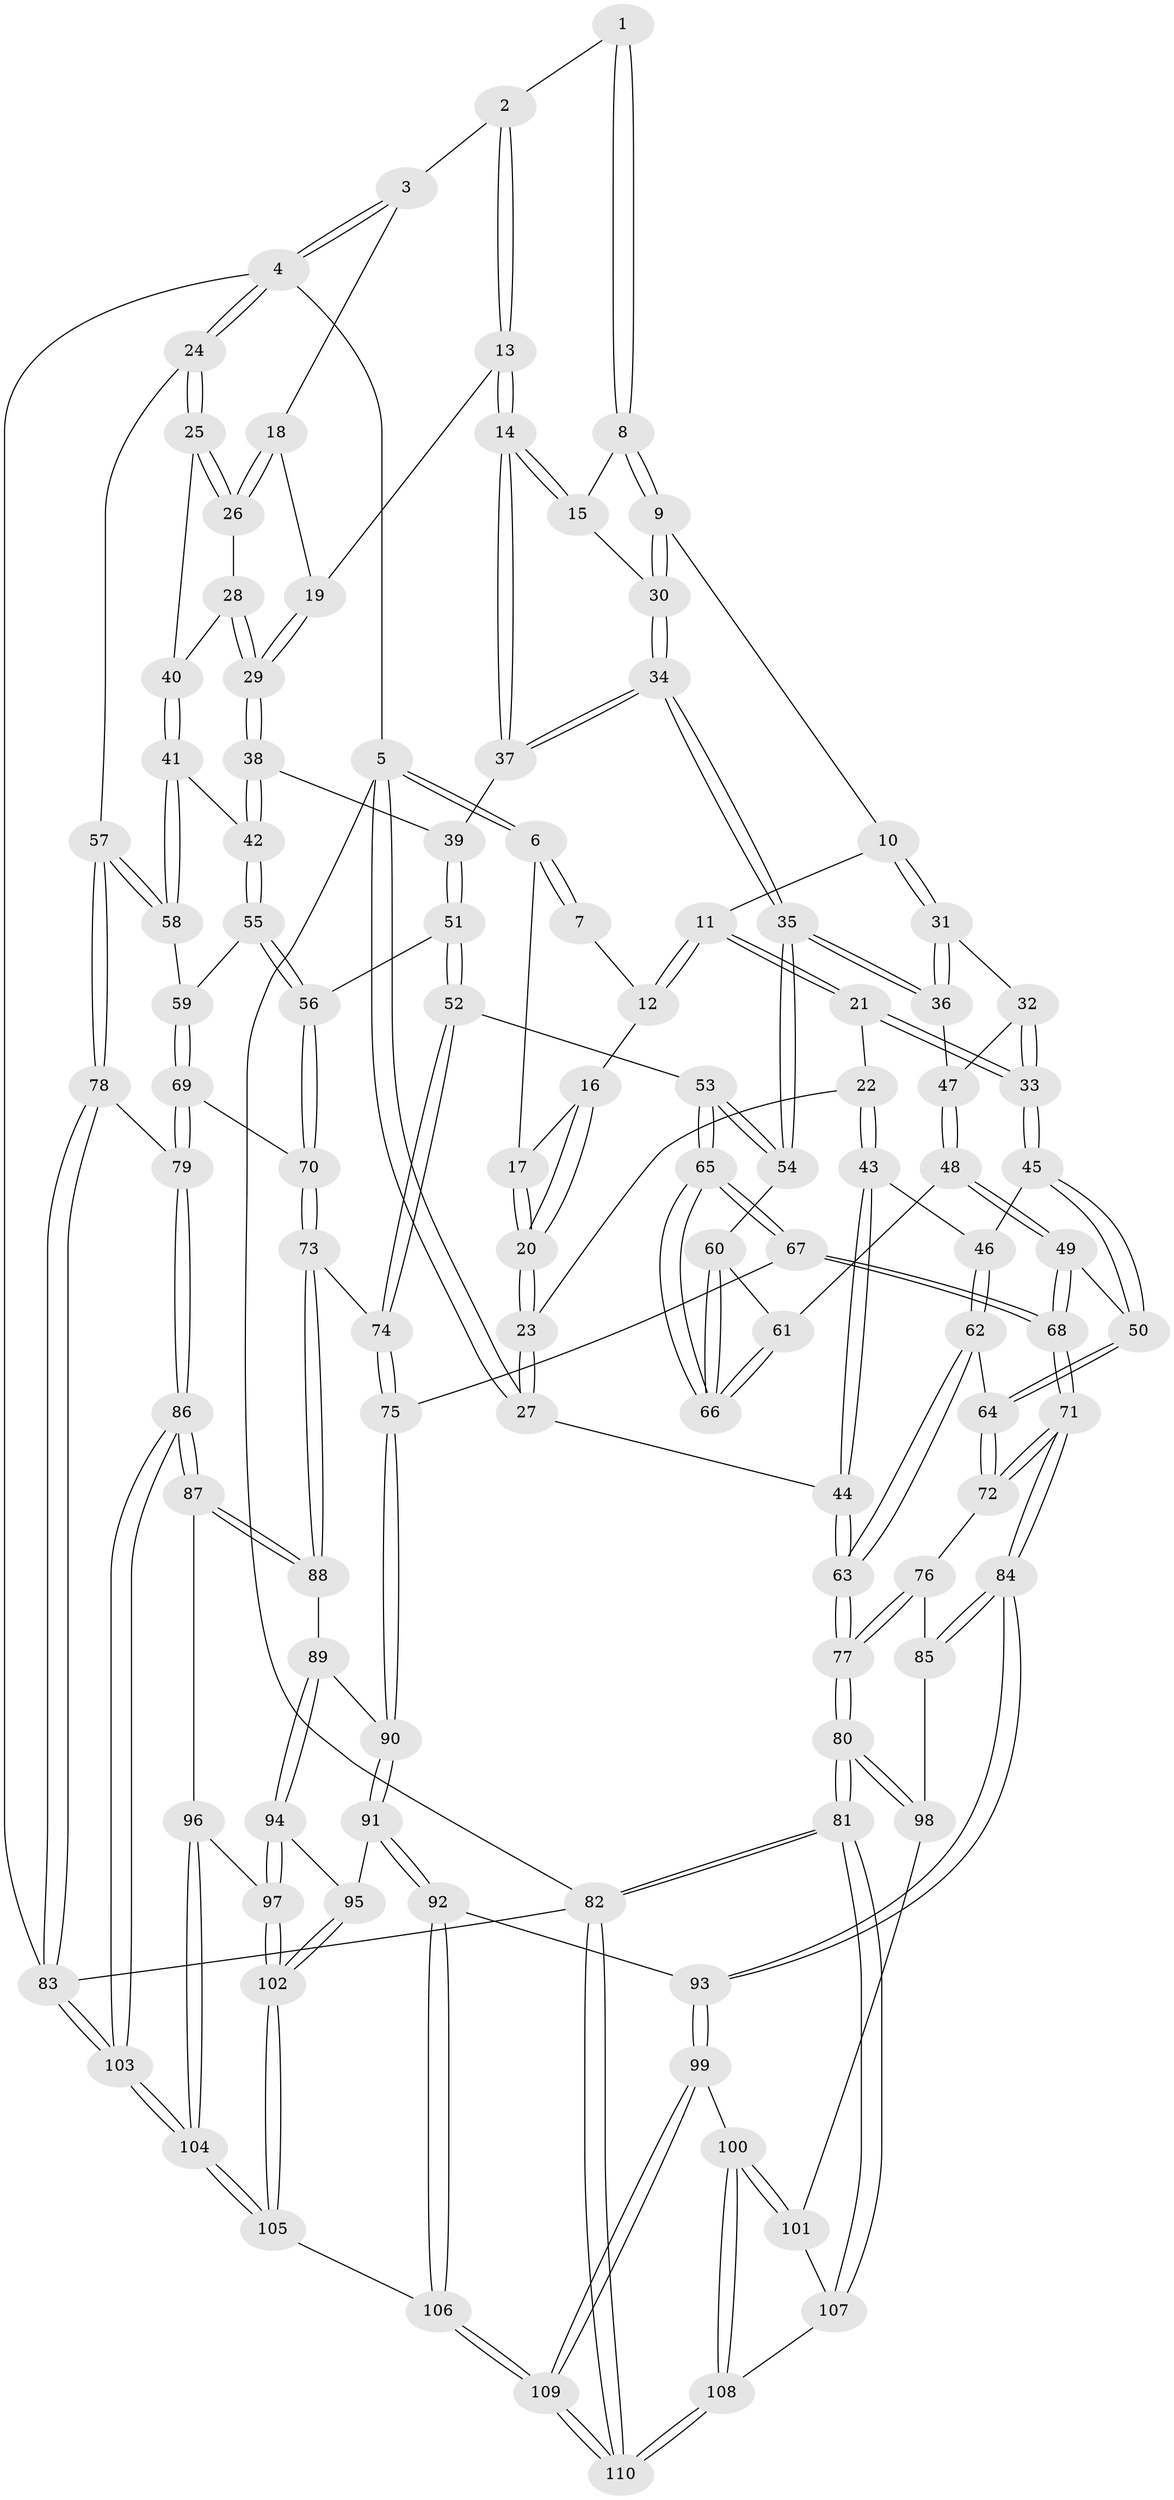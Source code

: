 // coarse degree distribution, {3: 0.6666666666666666, 4: 0.2948717948717949, 2: 0.038461538461538464}
// Generated by graph-tools (version 1.1) at 2025/38/03/04/25 23:38:25]
// undirected, 110 vertices, 272 edges
graph export_dot {
  node [color=gray90,style=filled];
  1 [pos="+0.5225864257936014+0"];
  2 [pos="+0.6928789086202525+0"];
  3 [pos="+1+0"];
  4 [pos="+1+0"];
  5 [pos="+0+0"];
  6 [pos="+0+0"];
  7 [pos="+0.16574813585705198+0"];
  8 [pos="+0.4602740698828396+0.09713741395763102"];
  9 [pos="+0.42294310417101694+0.12373358788848747"];
  10 [pos="+0.41947317209999047+0.12555949363052116"];
  11 [pos="+0.3057033043978322+0.07955761849657868"];
  12 [pos="+0.2314761936706842+0"];
  13 [pos="+0.6861332024314446+0.16176030891604928"];
  14 [pos="+0.670264455955477+0.1902159369633522"];
  15 [pos="+0.5329761794984567+0.13168399460119806"];
  16 [pos="+0.16453487977902964+0.09825357431846488"];
  17 [pos="+0+0"];
  18 [pos="+0.8965267080445336+0.05583268222919749"];
  19 [pos="+0.8650639633456936+0.09404244122255735"];
  20 [pos="+0.13774462891618067+0.14859158566145572"];
  21 [pos="+0.1860133019979783+0.20798484157444866"];
  22 [pos="+0.14296201450176796+0.1989447167263611"];
  23 [pos="+0.13354077540174247+0.18876041008504507"];
  24 [pos="+1+0.26663873778406577"];
  25 [pos="+1+0.23494630975965097"];
  26 [pos="+0.9634484554712641+0.1545317411650058"];
  27 [pos="+0+0.13966899069450944"];
  28 [pos="+0.8834921492806429+0.2363980906659411"];
  29 [pos="+0.8781187506927761+0.23635537824059916"];
  30 [pos="+0.5108794995233483+0.2646852240036271"];
  31 [pos="+0.4035310569721657+0.1615037118760473"];
  32 [pos="+0.3495270271687103+0.2392746390974209"];
  33 [pos="+0.2724919192522022+0.26942051003391165"];
  34 [pos="+0.5568422131576088+0.3639796739469132"];
  35 [pos="+0.554103643364737+0.36875772834351145"];
  36 [pos="+0.5037877159968523+0.33718252577775915"];
  37 [pos="+0.6751506010374703+0.21856391109527382"];
  38 [pos="+0.8371870079616581+0.2674928209301087"];
  39 [pos="+0.7106681892239467+0.24304921297600518"];
  40 [pos="+0.9369142904076267+0.2515416313711502"];
  41 [pos="+0.9395979260403959+0.35161429501860486"];
  42 [pos="+0.8648336672107277+0.3484200125860836"];
  43 [pos="+0.09401713309446776+0.3432196385987136"];
  44 [pos="+0+0.39090642633528283"];
  45 [pos="+0.25734737075692277+0.3932978016296472"];
  46 [pos="+0.10866859745016505+0.3574516662202322"];
  47 [pos="+0.39542954767682614+0.30272630387620925"];
  48 [pos="+0.3614215295029562+0.43717694916137123"];
  49 [pos="+0.3300971088567817+0.4448992521411579"];
  50 [pos="+0.27051474205955106+0.4233262342889594"];
  51 [pos="+0.7686777348075063+0.4480313055368527"];
  52 [pos="+0.6354117184726381+0.4728835198121893"];
  53 [pos="+0.5999838342380979+0.4391058166220597"];
  54 [pos="+0.5533555820983401+0.37935970982082023"];
  55 [pos="+0.8192824924284954+0.4478620183324446"];
  56 [pos="+0.795873719804265+0.45737632391152594"];
  57 [pos="+1+0.43660392739708515"];
  58 [pos="+1+0.43031420010328775"];
  59 [pos="+0.8947555345145741+0.4698064060505312"];
  60 [pos="+0.5351804447752669+0.39041694287830453"];
  61 [pos="+0.36772100997699864+0.4377468268471579"];
  62 [pos="+0.11142189133524269+0.4675260285145739"];
  63 [pos="+0+0.5649236921426075"];
  64 [pos="+0.1925476167585732+0.5088110967024169"];
  65 [pos="+0.46694308666251366+0.5913948234754228"];
  66 [pos="+0.46040799689697487+0.5461377591091529"];
  67 [pos="+0.4648325274441029+0.6436672562678787"];
  68 [pos="+0.35613289761331635+0.6932111514805748"];
  69 [pos="+0.9231177394245148+0.6424543679365508"];
  70 [pos="+0.8027559337703731+0.6358121834052417"];
  71 [pos="+0.3397359286018777+0.7099424346737707"];
  72 [pos="+0.18588253701765653+0.5759153482322665"];
  73 [pos="+0.7816079845486603+0.6508178326749233"];
  74 [pos="+0.6335066950643582+0.5068463077602228"];
  75 [pos="+0.565225730188938+0.6564414374940336"];
  76 [pos="+0.08331327842331099+0.6200614631895107"];
  77 [pos="+0+0.6158826596988597"];
  78 [pos="+1+0.6399540131705386"];
  79 [pos="+0.997440643301143+0.6689827662246611"];
  80 [pos="+0+0.7965401274452741"];
  81 [pos="+0+0.8689412343222006"];
  82 [pos="+0+1"];
  83 [pos="+1+1"];
  84 [pos="+0.32185264291507526+0.7748870261910576"];
  85 [pos="+0.19358384534276465+0.7894885380331496"];
  86 [pos="+0.873653246438063+0.8466409644521056"];
  87 [pos="+0.760762149371517+0.805994129669167"];
  88 [pos="+0.7229433329579128+0.7283818931736111"];
  89 [pos="+0.6331053718768823+0.7178133722105734"];
  90 [pos="+0.623358255301202+0.7130781936878257"];
  91 [pos="+0.469762208467792+0.8598026350653803"];
  92 [pos="+0.42171158715761814+0.875338579433875"];
  93 [pos="+0.33994160039620935+0.8151393626674144"];
  94 [pos="+0.6013446107944035+0.8487523627607513"];
  95 [pos="+0.5833464321420391+0.8707580438335502"];
  96 [pos="+0.7345890620109311+0.8570116075371219"];
  97 [pos="+0.684104327055749+0.8798215172807045"];
  98 [pos="+0.19039588468742052+0.7910335331563518"];
  99 [pos="+0.24878607233763944+0.9868281599072165"];
  100 [pos="+0.15067515824591776+0.9361673739334353"];
  101 [pos="+0.13398299885233608+0.9157716191016743"];
  102 [pos="+0.6157768445248849+0.9503555684917375"];
  103 [pos="+1+1"];
  104 [pos="+0.7698565232475792+1"];
  105 [pos="+0.5775584575262149+1"];
  106 [pos="+0.5401275331395351+1"];
  107 [pos="+0.08492766889076449+0.9235099076883845"];
  108 [pos="+0.11600404211125712+1"];
  109 [pos="+0.24054157498956832+1"];
  110 [pos="+0.09328108170939652+1"];
  1 -- 2;
  1 -- 8;
  1 -- 8;
  2 -- 3;
  2 -- 13;
  2 -- 13;
  3 -- 4;
  3 -- 4;
  3 -- 18;
  4 -- 5;
  4 -- 24;
  4 -- 24;
  4 -- 83;
  5 -- 6;
  5 -- 6;
  5 -- 27;
  5 -- 27;
  5 -- 82;
  6 -- 7;
  6 -- 7;
  6 -- 17;
  7 -- 12;
  8 -- 9;
  8 -- 9;
  8 -- 15;
  9 -- 10;
  9 -- 30;
  9 -- 30;
  10 -- 11;
  10 -- 31;
  10 -- 31;
  11 -- 12;
  11 -- 12;
  11 -- 21;
  11 -- 21;
  12 -- 16;
  13 -- 14;
  13 -- 14;
  13 -- 19;
  14 -- 15;
  14 -- 15;
  14 -- 37;
  14 -- 37;
  15 -- 30;
  16 -- 17;
  16 -- 20;
  16 -- 20;
  17 -- 20;
  17 -- 20;
  18 -- 19;
  18 -- 26;
  18 -- 26;
  19 -- 29;
  19 -- 29;
  20 -- 23;
  20 -- 23;
  21 -- 22;
  21 -- 33;
  21 -- 33;
  22 -- 23;
  22 -- 43;
  22 -- 43;
  23 -- 27;
  23 -- 27;
  24 -- 25;
  24 -- 25;
  24 -- 57;
  25 -- 26;
  25 -- 26;
  25 -- 40;
  26 -- 28;
  27 -- 44;
  28 -- 29;
  28 -- 29;
  28 -- 40;
  29 -- 38;
  29 -- 38;
  30 -- 34;
  30 -- 34;
  31 -- 32;
  31 -- 36;
  31 -- 36;
  32 -- 33;
  32 -- 33;
  32 -- 47;
  33 -- 45;
  33 -- 45;
  34 -- 35;
  34 -- 35;
  34 -- 37;
  34 -- 37;
  35 -- 36;
  35 -- 36;
  35 -- 54;
  35 -- 54;
  36 -- 47;
  37 -- 39;
  38 -- 39;
  38 -- 42;
  38 -- 42;
  39 -- 51;
  39 -- 51;
  40 -- 41;
  40 -- 41;
  41 -- 42;
  41 -- 58;
  41 -- 58;
  42 -- 55;
  42 -- 55;
  43 -- 44;
  43 -- 44;
  43 -- 46;
  44 -- 63;
  44 -- 63;
  45 -- 46;
  45 -- 50;
  45 -- 50;
  46 -- 62;
  46 -- 62;
  47 -- 48;
  47 -- 48;
  48 -- 49;
  48 -- 49;
  48 -- 61;
  49 -- 50;
  49 -- 68;
  49 -- 68;
  50 -- 64;
  50 -- 64;
  51 -- 52;
  51 -- 52;
  51 -- 56;
  52 -- 53;
  52 -- 74;
  52 -- 74;
  53 -- 54;
  53 -- 54;
  53 -- 65;
  53 -- 65;
  54 -- 60;
  55 -- 56;
  55 -- 56;
  55 -- 59;
  56 -- 70;
  56 -- 70;
  57 -- 58;
  57 -- 58;
  57 -- 78;
  57 -- 78;
  58 -- 59;
  59 -- 69;
  59 -- 69;
  60 -- 61;
  60 -- 66;
  60 -- 66;
  61 -- 66;
  61 -- 66;
  62 -- 63;
  62 -- 63;
  62 -- 64;
  63 -- 77;
  63 -- 77;
  64 -- 72;
  64 -- 72;
  65 -- 66;
  65 -- 66;
  65 -- 67;
  65 -- 67;
  67 -- 68;
  67 -- 68;
  67 -- 75;
  68 -- 71;
  68 -- 71;
  69 -- 70;
  69 -- 79;
  69 -- 79;
  70 -- 73;
  70 -- 73;
  71 -- 72;
  71 -- 72;
  71 -- 84;
  71 -- 84;
  72 -- 76;
  73 -- 74;
  73 -- 88;
  73 -- 88;
  74 -- 75;
  74 -- 75;
  75 -- 90;
  75 -- 90;
  76 -- 77;
  76 -- 77;
  76 -- 85;
  77 -- 80;
  77 -- 80;
  78 -- 79;
  78 -- 83;
  78 -- 83;
  79 -- 86;
  79 -- 86;
  80 -- 81;
  80 -- 81;
  80 -- 98;
  80 -- 98;
  81 -- 82;
  81 -- 82;
  81 -- 107;
  81 -- 107;
  82 -- 110;
  82 -- 110;
  82 -- 83;
  83 -- 103;
  83 -- 103;
  84 -- 85;
  84 -- 85;
  84 -- 93;
  84 -- 93;
  85 -- 98;
  86 -- 87;
  86 -- 87;
  86 -- 103;
  86 -- 103;
  87 -- 88;
  87 -- 88;
  87 -- 96;
  88 -- 89;
  89 -- 90;
  89 -- 94;
  89 -- 94;
  90 -- 91;
  90 -- 91;
  91 -- 92;
  91 -- 92;
  91 -- 95;
  92 -- 93;
  92 -- 106;
  92 -- 106;
  93 -- 99;
  93 -- 99;
  94 -- 95;
  94 -- 97;
  94 -- 97;
  95 -- 102;
  95 -- 102;
  96 -- 97;
  96 -- 104;
  96 -- 104;
  97 -- 102;
  97 -- 102;
  98 -- 101;
  99 -- 100;
  99 -- 109;
  99 -- 109;
  100 -- 101;
  100 -- 101;
  100 -- 108;
  100 -- 108;
  101 -- 107;
  102 -- 105;
  102 -- 105;
  103 -- 104;
  103 -- 104;
  104 -- 105;
  104 -- 105;
  105 -- 106;
  106 -- 109;
  106 -- 109;
  107 -- 108;
  108 -- 110;
  108 -- 110;
  109 -- 110;
  109 -- 110;
}
